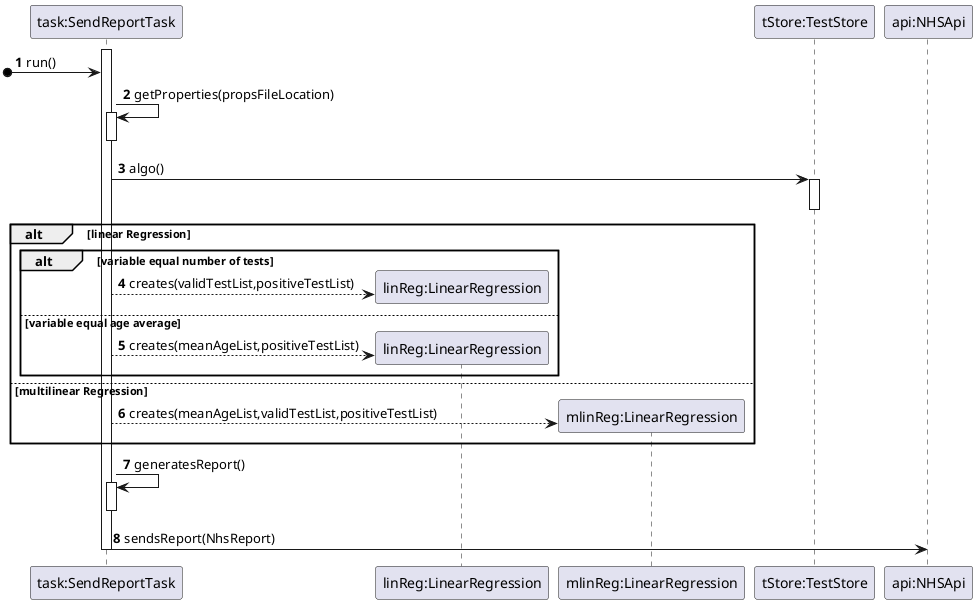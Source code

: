@startuml
autonumber
participant "task:SendReportTask" as task
participant "linReg:LinearRegression" as linReg
participant "mlinReg:LinearRegression" as linReg
participant "mlinReg:LinearRegression" as mlinReg
participant "tStore:TestStore" as tStore
participant "api:NHSApi" as api

activate task
[o-> task: run()
task -> task: getProperties(propsFileLocation)
activate task
deactivate task
task -> tStore:algo()
activate tStore
deactivate tStore
alt linear Regression
    alt variable equal number of tests
    task --> linReg** : creates(validTestList,positiveTestList)

    else variable equal age average
    task --> linReg** : creates(meanAgeList,positiveTestList)

    end

else multilinear Regression
    task --> mlinReg**:creates(meanAgeList,validTestList,positiveTestList)
end
activate task
task -> task: generatesReport()
activate task
deactivate
task -> api: sendsReport(NhsReport)
deactivate task
@enduml